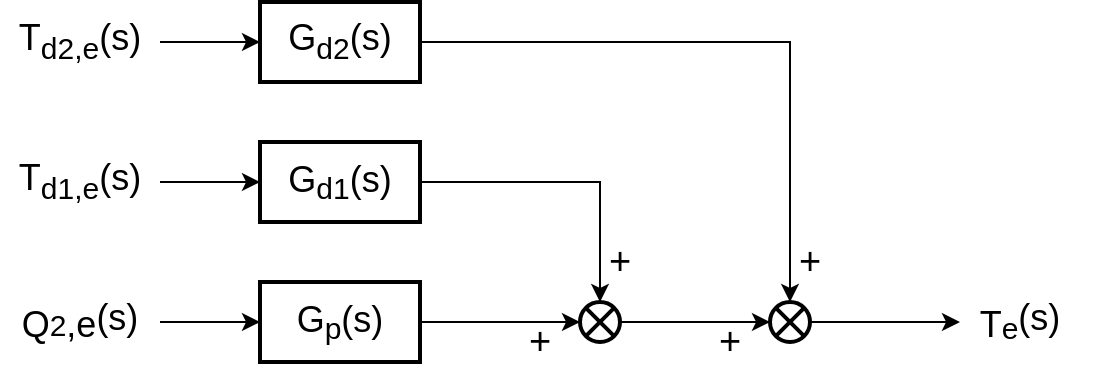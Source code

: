 <mxfile version="14.2.4" type="embed" pages="2">
    <diagram id="QjmBLaI1z3VNnPoLmnMR" name="ページ1">
        <mxGraphModel dx="658" dy="492" grid="1" gridSize="10" guides="1" tooltips="1" connect="1" arrows="1" fold="1" page="1" pageScale="1" pageWidth="850" pageHeight="1100" math="0" shadow="0">
            <root>
                <mxCell id="0"/>
                <mxCell id="1" parent="0"/>
                <mxCell id="9" style="edgeStyle=orthogonalEdgeStyle;rounded=0;orthogonalLoop=1;jettySize=auto;html=1;exitX=1;exitY=0.5;exitDx=0;exitDy=0;entryX=0.5;entryY=0;entryDx=0;entryDy=0;" edge="1" parent="1" source="2" target="6">
                    <mxGeometry relative="1" as="geometry"/>
                </mxCell>
                <mxCell id="2" value="&lt;font style=&quot;font-size: 18px&quot;&gt;G&lt;sub&gt;d2&lt;/sub&gt;(s)&lt;/font&gt;" style="rounded=0;whiteSpace=wrap;html=1;strokeWidth=2;" vertex="1" parent="1">
                    <mxGeometry x="160" y="220" width="80" height="40" as="geometry"/>
                </mxCell>
                <mxCell id="10" style="edgeStyle=orthogonalEdgeStyle;rounded=0;orthogonalLoop=1;jettySize=auto;html=1;exitX=1;exitY=0.5;exitDx=0;exitDy=0;entryX=0.5;entryY=0;entryDx=0;entryDy=0;" edge="1" parent="1" source="3" target="5">
                    <mxGeometry relative="1" as="geometry"/>
                </mxCell>
                <mxCell id="3" value="&lt;font style=&quot;font-size: 18px&quot;&gt;G&lt;/font&gt;&lt;font&gt;&lt;sub style=&quot;font-size: 15px&quot;&gt;d1&lt;/sub&gt;&lt;font style=&quot;font-size: 18px&quot;&gt;(s)&lt;/font&gt;&lt;/font&gt;" style="rounded=0;whiteSpace=wrap;html=1;strokeWidth=2;" vertex="1" parent="1">
                    <mxGeometry x="160" y="290" width="80" height="40" as="geometry"/>
                </mxCell>
                <mxCell id="11" style="edgeStyle=orthogonalEdgeStyle;rounded=0;orthogonalLoop=1;jettySize=auto;html=1;exitX=1;exitY=0.5;exitDx=0;exitDy=0;entryX=0;entryY=0.5;entryDx=0;entryDy=0;" edge="1" parent="1" source="4" target="5">
                    <mxGeometry relative="1" as="geometry"/>
                </mxCell>
                <mxCell id="4" value="&lt;font style=&quot;font-size: 18px&quot;&gt;G&lt;/font&gt;&lt;font&gt;&lt;sub style=&quot;font-size: 15px&quot;&gt;p&lt;/sub&gt;&lt;font style=&quot;font-size: 18px&quot;&gt;(s)&lt;/font&gt;&lt;/font&gt;" style="rounded=0;whiteSpace=wrap;html=1;strokeWidth=2;" vertex="1" parent="1">
                    <mxGeometry x="160" y="360" width="80" height="40" as="geometry"/>
                </mxCell>
                <mxCell id="12" style="edgeStyle=orthogonalEdgeStyle;rounded=0;orthogonalLoop=1;jettySize=auto;html=1;exitX=1;exitY=0.5;exitDx=0;exitDy=0;entryX=0;entryY=0.5;entryDx=0;entryDy=0;" edge="1" parent="1" source="5" target="6">
                    <mxGeometry relative="1" as="geometry"/>
                </mxCell>
                <mxCell id="5" value="" style="shape=sumEllipse;perimeter=ellipsePerimeter;whiteSpace=wrap;html=1;backgroundOutline=1;strokeWidth=2;" vertex="1" parent="1">
                    <mxGeometry x="320" y="370" width="20" height="20" as="geometry"/>
                </mxCell>
                <mxCell id="13" style="edgeStyle=orthogonalEdgeStyle;rounded=0;orthogonalLoop=1;jettySize=auto;html=1;exitX=1;exitY=0.5;exitDx=0;exitDy=0;" edge="1" parent="1" source="6">
                    <mxGeometry relative="1" as="geometry">
                        <mxPoint x="510" y="380" as="targetPoint"/>
                    </mxGeometry>
                </mxCell>
                <mxCell id="6" value="" style="shape=sumEllipse;perimeter=ellipsePerimeter;whiteSpace=wrap;html=1;backgroundOutline=1;strokeWidth=2;" vertex="1" parent="1">
                    <mxGeometry x="415" y="370" width="20" height="20" as="geometry"/>
                </mxCell>
                <mxCell id="21" style="edgeStyle=orthogonalEdgeStyle;rounded=0;orthogonalLoop=1;jettySize=auto;html=1;entryX=0;entryY=0.5;entryDx=0;entryDy=0;" edge="1" parent="1" source="17" target="2">
                    <mxGeometry relative="1" as="geometry"/>
                </mxCell>
                <mxCell id="17" value="&lt;font style=&quot;font-size: 18px&quot;&gt;T&lt;sub&gt;d2,e&lt;/sub&gt;(s)&lt;/font&gt;" style="text;html=1;strokeColor=none;fillColor=none;align=center;verticalAlign=middle;whiteSpace=wrap;rounded=0;" vertex="1" parent="1">
                    <mxGeometry x="30" y="220" width="80" height="40" as="geometry"/>
                </mxCell>
                <mxCell id="22" style="edgeStyle=orthogonalEdgeStyle;rounded=0;orthogonalLoop=1;jettySize=auto;html=1;exitX=1;exitY=0.5;exitDx=0;exitDy=0;entryX=0;entryY=0.5;entryDx=0;entryDy=0;" edge="1" parent="1" source="19" target="3">
                    <mxGeometry relative="1" as="geometry"/>
                </mxCell>
                <mxCell id="19" value="&lt;font style=&quot;font-size: 18px&quot;&gt;T&lt;sub&gt;d1,e&lt;/sub&gt;(s)&lt;/font&gt;" style="text;html=1;strokeColor=none;fillColor=none;align=center;verticalAlign=middle;whiteSpace=wrap;rounded=0;" vertex="1" parent="1">
                    <mxGeometry x="30" y="290" width="80" height="40" as="geometry"/>
                </mxCell>
                <mxCell id="23" style="edgeStyle=orthogonalEdgeStyle;rounded=0;orthogonalLoop=1;jettySize=auto;html=1;exitX=1;exitY=0.5;exitDx=0;exitDy=0;entryX=0;entryY=0.5;entryDx=0;entryDy=0;" edge="1" parent="1" source="20" target="4">
                    <mxGeometry relative="1" as="geometry"/>
                </mxCell>
                <mxCell id="20" value="&lt;font&gt;&lt;sub style=&quot;font-size: 18px&quot;&gt;Q&lt;/sub&gt;&lt;sub&gt;&lt;font style=&quot;font-size: 15px&quot;&gt;2&lt;/font&gt;&lt;/sub&gt;&lt;sub style=&quot;font-size: 18px&quot;&gt;,e&lt;/sub&gt;&lt;span style=&quot;font-size: 18px&quot;&gt;(s)&lt;/span&gt;&lt;/font&gt;" style="text;html=1;strokeColor=none;fillColor=none;align=center;verticalAlign=middle;whiteSpace=wrap;rounded=0;" vertex="1" parent="1">
                    <mxGeometry x="30" y="360" width="80" height="40" as="geometry"/>
                </mxCell>
                <mxCell id="24" value="&lt;font&gt;&lt;sub style=&quot;font-size: 18px&quot;&gt;T&lt;/sub&gt;&lt;span style=&quot;font-size: 18px&quot;&gt;&lt;sub&gt;e&lt;/sub&gt;&lt;/span&gt;&lt;span style=&quot;font-size: 18px&quot;&gt;(s)&lt;/span&gt;&lt;/font&gt;" style="text;html=1;strokeColor=none;fillColor=none;align=center;verticalAlign=middle;whiteSpace=wrap;rounded=0;" vertex="1" parent="1">
                    <mxGeometry x="500" y="360" width="80" height="40" as="geometry"/>
                </mxCell>
                <mxCell id="25" value="&lt;font style=&quot;font-size: 19px&quot;&gt;+&lt;/font&gt;" style="text;html=1;strokeColor=none;fillColor=none;align=center;verticalAlign=middle;whiteSpace=wrap;rounded=0;" vertex="1" parent="1">
                    <mxGeometry x="320" y="340" width="40" height="20" as="geometry"/>
                </mxCell>
                <mxCell id="27" value="&lt;font style=&quot;font-size: 19px&quot;&gt;+&lt;/font&gt;" style="text;html=1;strokeColor=none;fillColor=none;align=center;verticalAlign=middle;whiteSpace=wrap;rounded=0;" vertex="1" parent="1">
                    <mxGeometry x="280" y="380" width="40" height="20" as="geometry"/>
                </mxCell>
                <mxCell id="28" value="&lt;font style=&quot;font-size: 19px&quot;&gt;+&lt;/font&gt;" style="text;html=1;strokeColor=none;fillColor=none;align=center;verticalAlign=middle;whiteSpace=wrap;rounded=0;" vertex="1" parent="1">
                    <mxGeometry x="415" y="340" width="40" height="20" as="geometry"/>
                </mxCell>
                <mxCell id="29" value="&lt;font style=&quot;font-size: 19px&quot;&gt;+&lt;/font&gt;" style="text;html=1;strokeColor=none;fillColor=none;align=center;verticalAlign=middle;whiteSpace=wrap;rounded=0;" vertex="1" parent="1">
                    <mxGeometry x="375" y="380" width="40" height="20" as="geometry"/>
                </mxCell>
            </root>
        </mxGraphModel>
    </diagram>
    <diagram id="-96h5qSTO-wkhizU7NMH" name="ページ2">
        <mxGraphModel dx="658" dy="492" grid="1" gridSize="10" guides="1" tooltips="1" connect="1" arrows="1" fold="1" page="1" pageScale="1" pageWidth="850" pageHeight="1100" math="0" shadow="0">
            <root>
                <mxCell id="25Z5uzJZ2zVdZSDA82PP-0"/>
                <mxCell id="25Z5uzJZ2zVdZSDA82PP-1" parent="25Z5uzJZ2zVdZSDA82PP-0"/>
                <mxCell id="25Z5uzJZ2zVdZSDA82PP-2" style="edgeStyle=orthogonalEdgeStyle;rounded=0;orthogonalLoop=1;jettySize=auto;html=1;exitX=1;exitY=0.5;exitDx=0;exitDy=0;entryX=0.5;entryY=0;entryDx=0;entryDy=0;" edge="1" source="25Z5uzJZ2zVdZSDA82PP-3" target="25Z5uzJZ2zVdZSDA82PP-11" parent="25Z5uzJZ2zVdZSDA82PP-1">
                    <mxGeometry relative="1" as="geometry"/>
                </mxCell>
                <mxCell id="25Z5uzJZ2zVdZSDA82PP-3" value="&lt;font style=&quot;font-size: 18px&quot;&gt;G&lt;sub&gt;d2&lt;/sub&gt;(s)&lt;/font&gt;" style="rounded=0;whiteSpace=wrap;html=1;strokeWidth=2;" vertex="1" parent="25Z5uzJZ2zVdZSDA82PP-1">
                    <mxGeometry x="520" y="180" width="80" height="40" as="geometry"/>
                </mxCell>
                <mxCell id="25Z5uzJZ2zVdZSDA82PP-4" style="edgeStyle=orthogonalEdgeStyle;rounded=0;orthogonalLoop=1;jettySize=auto;html=1;exitX=1;exitY=0.5;exitDx=0;exitDy=0;entryX=0.5;entryY=0;entryDx=0;entryDy=0;" edge="1" source="25Z5uzJZ2zVdZSDA82PP-5" target="25Z5uzJZ2zVdZSDA82PP-9" parent="25Z5uzJZ2zVdZSDA82PP-1">
                    <mxGeometry relative="1" as="geometry"/>
                </mxCell>
                <mxCell id="25Z5uzJZ2zVdZSDA82PP-5" value="&lt;font style=&quot;font-size: 18px&quot;&gt;G&lt;/font&gt;&lt;font&gt;&lt;sub style=&quot;font-size: 15px&quot;&gt;d1&lt;/sub&gt;&lt;font style=&quot;font-size: 18px&quot;&gt;(s)&lt;/font&gt;&lt;/font&gt;" style="rounded=0;whiteSpace=wrap;html=1;strokeWidth=2;" vertex="1" parent="25Z5uzJZ2zVdZSDA82PP-1">
                    <mxGeometry x="520" y="250" width="80" height="40" as="geometry"/>
                </mxCell>
                <mxCell id="25Z5uzJZ2zVdZSDA82PP-6" style="edgeStyle=orthogonalEdgeStyle;rounded=0;orthogonalLoop=1;jettySize=auto;html=1;exitX=1;exitY=0.5;exitDx=0;exitDy=0;entryX=0;entryY=0.5;entryDx=0;entryDy=0;" edge="1" source="25Z5uzJZ2zVdZSDA82PP-7" target="25Z5uzJZ2zVdZSDA82PP-9" parent="25Z5uzJZ2zVdZSDA82PP-1">
                    <mxGeometry relative="1" as="geometry"/>
                </mxCell>
                <mxCell id="25Z5uzJZ2zVdZSDA82PP-7" value="&lt;font style=&quot;font-size: 18px&quot;&gt;G&lt;/font&gt;&lt;font&gt;&lt;sub style=&quot;font-size: 15px&quot;&gt;p&lt;/sub&gt;&lt;font style=&quot;font-size: 18px&quot;&gt;(s)&lt;/font&gt;&lt;/font&gt;" style="rounded=0;whiteSpace=wrap;html=1;strokeWidth=2;" vertex="1" parent="25Z5uzJZ2zVdZSDA82PP-1">
                    <mxGeometry x="520" y="320" width="80" height="40" as="geometry"/>
                </mxCell>
                <mxCell id="25Z5uzJZ2zVdZSDA82PP-8" style="edgeStyle=orthogonalEdgeStyle;rounded=0;orthogonalLoop=1;jettySize=auto;html=1;exitX=1;exitY=0.5;exitDx=0;exitDy=0;entryX=0;entryY=0.5;entryDx=0;entryDy=0;" edge="1" source="25Z5uzJZ2zVdZSDA82PP-9" target="25Z5uzJZ2zVdZSDA82PP-11" parent="25Z5uzJZ2zVdZSDA82PP-1">
                    <mxGeometry relative="1" as="geometry"/>
                </mxCell>
                <mxCell id="25Z5uzJZ2zVdZSDA82PP-9" value="" style="shape=sumEllipse;perimeter=ellipsePerimeter;whiteSpace=wrap;html=1;backgroundOutline=1;strokeWidth=2;" vertex="1" parent="25Z5uzJZ2zVdZSDA82PP-1">
                    <mxGeometry x="640" y="330" width="20" height="20" as="geometry"/>
                </mxCell>
                <mxCell id="25Z5uzJZ2zVdZSDA82PP-10" style="edgeStyle=orthogonalEdgeStyle;rounded=0;orthogonalLoop=1;jettySize=auto;html=1;exitX=1;exitY=0.5;exitDx=0;exitDy=0;" edge="1" source="25Z5uzJZ2zVdZSDA82PP-11" parent="25Z5uzJZ2zVdZSDA82PP-1">
                    <mxGeometry relative="1" as="geometry">
                        <mxPoint x="750" y="340" as="targetPoint"/>
                    </mxGeometry>
                </mxCell>
                <mxCell id="25Z5uzJZ2zVdZSDA82PP-11" value="" style="shape=sumEllipse;perimeter=ellipsePerimeter;whiteSpace=wrap;html=1;backgroundOutline=1;strokeWidth=2;" vertex="1" parent="25Z5uzJZ2zVdZSDA82PP-1">
                    <mxGeometry x="695" y="330" width="20" height="20" as="geometry"/>
                </mxCell>
                <mxCell id="25Z5uzJZ2zVdZSDA82PP-12" style="edgeStyle=orthogonalEdgeStyle;rounded=0;orthogonalLoop=1;jettySize=auto;html=1;entryX=0;entryY=0.5;entryDx=0;entryDy=0;" edge="1" source="25Z5uzJZ2zVdZSDA82PP-13" target="25Z5uzJZ2zVdZSDA82PP-3" parent="25Z5uzJZ2zVdZSDA82PP-1">
                    <mxGeometry relative="1" as="geometry"/>
                </mxCell>
                <mxCell id="25Z5uzJZ2zVdZSDA82PP-13" value="&lt;font style=&quot;font-size: 18px&quot;&gt;T&lt;sub&gt;d2,e&lt;/sub&gt;(s)&lt;/font&gt;" style="text;html=1;strokeColor=none;fillColor=none;align=center;verticalAlign=middle;whiteSpace=wrap;rounded=0;" vertex="1" parent="25Z5uzJZ2zVdZSDA82PP-1">
                    <mxGeometry x="410" y="180" width="80" height="40" as="geometry"/>
                </mxCell>
                <mxCell id="25Z5uzJZ2zVdZSDA82PP-14" style="edgeStyle=orthogonalEdgeStyle;rounded=0;orthogonalLoop=1;jettySize=auto;html=1;exitX=1;exitY=0.5;exitDx=0;exitDy=0;entryX=0;entryY=0.5;entryDx=0;entryDy=0;" edge="1" source="25Z5uzJZ2zVdZSDA82PP-15" target="25Z5uzJZ2zVdZSDA82PP-5" parent="25Z5uzJZ2zVdZSDA82PP-1">
                    <mxGeometry relative="1" as="geometry"/>
                </mxCell>
                <mxCell id="25Z5uzJZ2zVdZSDA82PP-15" value="&lt;font style=&quot;font-size: 18px&quot;&gt;T&lt;sub&gt;d1,e&lt;/sub&gt;(s)&lt;/font&gt;" style="text;html=1;strokeColor=none;fillColor=none;align=center;verticalAlign=middle;whiteSpace=wrap;rounded=0;" vertex="1" parent="25Z5uzJZ2zVdZSDA82PP-1">
                    <mxGeometry x="410" y="250" width="80" height="40" as="geometry"/>
                </mxCell>
                <mxCell id="25Z5uzJZ2zVdZSDA82PP-16" style="edgeStyle=orthogonalEdgeStyle;rounded=0;orthogonalLoop=1;jettySize=auto;html=1;exitX=1;exitY=0.5;exitDx=0;exitDy=0;entryX=0;entryY=0.5;entryDx=0;entryDy=0;" edge="1" source="25Z5uzJZ2zVdZSDA82PP-17" target="25Z5uzJZ2zVdZSDA82PP-7" parent="25Z5uzJZ2zVdZSDA82PP-1">
                    <mxGeometry relative="1" as="geometry"/>
                </mxCell>
                <mxCell id="25Z5uzJZ2zVdZSDA82PP-17" value="&lt;font&gt;&lt;sub style=&quot;font-size: 18px&quot;&gt;Q&lt;/sub&gt;&lt;sub&gt;&lt;font style=&quot;font-size: 15px&quot;&gt;2&lt;/font&gt;&lt;/sub&gt;&lt;sub style=&quot;font-size: 18px&quot;&gt;,e&lt;/sub&gt;&lt;span style=&quot;font-size: 18px&quot;&gt;(s)&lt;/span&gt;&lt;/font&gt;" style="text;html=1;strokeColor=none;fillColor=none;align=center;verticalAlign=middle;whiteSpace=wrap;rounded=0;" vertex="1" parent="25Z5uzJZ2zVdZSDA82PP-1">
                    <mxGeometry x="410" y="320" width="80" height="40" as="geometry"/>
                </mxCell>
                <mxCell id="25Z5uzJZ2zVdZSDA82PP-18" value="&lt;font style=&quot;font-size: 19px&quot;&gt;+&lt;/font&gt;" style="text;html=1;strokeColor=none;fillColor=none;align=center;verticalAlign=middle;whiteSpace=wrap;rounded=0;" vertex="1" parent="25Z5uzJZ2zVdZSDA82PP-1">
                    <mxGeometry x="640" y="300" width="40" height="20" as="geometry"/>
                </mxCell>
                <mxCell id="25Z5uzJZ2zVdZSDA82PP-19" value="&lt;font style=&quot;font-size: 19px&quot;&gt;+&lt;/font&gt;" style="text;html=1;strokeColor=none;fillColor=none;align=center;verticalAlign=middle;whiteSpace=wrap;rounded=0;" vertex="1" parent="25Z5uzJZ2zVdZSDA82PP-1">
                    <mxGeometry x="600" y="340" width="40" height="20" as="geometry"/>
                </mxCell>
                <mxCell id="25Z5uzJZ2zVdZSDA82PP-20" value="&lt;font style=&quot;font-size: 19px&quot;&gt;+&lt;/font&gt;" style="text;html=1;strokeColor=none;fillColor=none;align=center;verticalAlign=middle;whiteSpace=wrap;rounded=0;" vertex="1" parent="25Z5uzJZ2zVdZSDA82PP-1">
                    <mxGeometry x="695" y="300" width="40" height="20" as="geometry"/>
                </mxCell>
                <mxCell id="25Z5uzJZ2zVdZSDA82PP-21" value="&lt;font style=&quot;font-size: 19px&quot;&gt;+&lt;/font&gt;" style="text;html=1;strokeColor=none;fillColor=none;align=center;verticalAlign=middle;whiteSpace=wrap;rounded=0;" vertex="1" parent="25Z5uzJZ2zVdZSDA82PP-1">
                    <mxGeometry x="655" y="340" width="40" height="20" as="geometry"/>
                </mxCell>
                <mxCell id="uAIBwUrKOXXeAgh2EKzZ-0" value="&lt;font&gt;&lt;sub style=&quot;font-size: 18px&quot;&gt;T&lt;/sub&gt;&lt;span style=&quot;font-size: 18px&quot;&gt;&lt;sub&gt;e&lt;/sub&gt;&lt;/span&gt;&lt;span style=&quot;font-size: 18px&quot;&gt;(s)&lt;/span&gt;&lt;/font&gt;" style="text;html=1;strokeColor=none;fillColor=none;align=center;verticalAlign=middle;whiteSpace=wrap;rounded=0;" vertex="1" parent="25Z5uzJZ2zVdZSDA82PP-1">
                    <mxGeometry x="735" y="320" width="80" height="40" as="geometry"/>
                </mxCell>
                <mxCell id="uAIBwUrKOXXeAgh2EKzZ-10" style="edgeStyle=orthogonalEdgeStyle;rounded=0;orthogonalLoop=1;jettySize=auto;html=1;entryX=0.5;entryY=1;entryDx=0;entryDy=0;" edge="1" parent="25Z5uzJZ2zVdZSDA82PP-1" source="uAIBwUrKOXXeAgh2EKzZ-1" target="uAIBwUrKOXXeAgh2EKzZ-4">
                    <mxGeometry relative="1" as="geometry">
                        <mxPoint x="150" y="360" as="targetPoint"/>
                    </mxGeometry>
                </mxCell>
                <mxCell id="uAIBwUrKOXXeAgh2EKzZ-1" value="&lt;font style=&quot;font-size: 18px&quot;&gt;G&lt;/font&gt;&lt;font style=&quot;font-size: 15px&quot;&gt;m&lt;/font&gt;&lt;font&gt;&lt;font style=&quot;font-size: 18px&quot;&gt;(s)&lt;/font&gt;&lt;/font&gt;" style="rounded=0;whiteSpace=wrap;html=1;strokeWidth=2;" vertex="1" parent="25Z5uzJZ2zVdZSDA82PP-1">
                    <mxGeometry x="520" y="390" width="80" height="40" as="geometry"/>
                </mxCell>
                <mxCell id="uAIBwUrKOXXeAgh2EKzZ-5" style="edgeStyle=orthogonalEdgeStyle;rounded=0;orthogonalLoop=1;jettySize=auto;html=1;entryX=0;entryY=0.5;entryDx=0;entryDy=0;" edge="1" parent="25Z5uzJZ2zVdZSDA82PP-1" source="uAIBwUrKOXXeAgh2EKzZ-2" target="25Z5uzJZ2zVdZSDA82PP-17">
                    <mxGeometry relative="1" as="geometry"/>
                </mxCell>
                <mxCell id="uAIBwUrKOXXeAgh2EKzZ-2" value="&lt;font style=&quot;font-size: 18px&quot;&gt;G&lt;/font&gt;&lt;font style=&quot;font-size: 15px&quot;&gt;f&lt;/font&gt;&lt;font&gt;&lt;font style=&quot;font-size: 18px&quot;&gt;(s)&lt;/font&gt;&lt;/font&gt;" style="rounded=0;whiteSpace=wrap;html=1;strokeWidth=2;" vertex="1" parent="25Z5uzJZ2zVdZSDA82PP-1">
                    <mxGeometry x="310" y="320" width="80" height="40" as="geometry"/>
                </mxCell>
                <mxCell id="uAIBwUrKOXXeAgh2EKzZ-6" style="edgeStyle=orthogonalEdgeStyle;rounded=0;orthogonalLoop=1;jettySize=auto;html=1;entryX=0;entryY=0.5;entryDx=0;entryDy=0;" edge="1" parent="25Z5uzJZ2zVdZSDA82PP-1" source="uAIBwUrKOXXeAgh2EKzZ-3" target="uAIBwUrKOXXeAgh2EKzZ-2">
                    <mxGeometry relative="1" as="geometry"/>
                </mxCell>
                <mxCell id="uAIBwUrKOXXeAgh2EKzZ-3" value="&lt;font style=&quot;font-size: 18px&quot;&gt;G&lt;/font&gt;&lt;font style=&quot;font-size: 15px&quot;&gt;e&lt;/font&gt;&lt;font&gt;&lt;font style=&quot;font-size: 18px&quot;&gt;(s)&lt;/font&gt;&lt;/font&gt;" style="rounded=0;whiteSpace=wrap;html=1;strokeWidth=2;" vertex="1" parent="25Z5uzJZ2zVdZSDA82PP-1">
                    <mxGeometry x="200" y="320" width="80" height="40" as="geometry"/>
                </mxCell>
                <mxCell id="uAIBwUrKOXXeAgh2EKzZ-7" style="edgeStyle=orthogonalEdgeStyle;rounded=0;orthogonalLoop=1;jettySize=auto;html=1;exitX=1;exitY=0.5;exitDx=0;exitDy=0;entryX=0;entryY=0.5;entryDx=0;entryDy=0;" edge="1" parent="25Z5uzJZ2zVdZSDA82PP-1" source="uAIBwUrKOXXeAgh2EKzZ-4" target="uAIBwUrKOXXeAgh2EKzZ-3">
                    <mxGeometry relative="1" as="geometry"/>
                </mxCell>
                <mxCell id="uAIBwUrKOXXeAgh2EKzZ-4" value="" style="shape=sumEllipse;perimeter=ellipsePerimeter;whiteSpace=wrap;html=1;backgroundOutline=1;strokeWidth=2;" vertex="1" parent="25Z5uzJZ2zVdZSDA82PP-1">
                    <mxGeometry x="160" y="330" width="20" height="20" as="geometry"/>
                </mxCell>
                <mxCell id="uAIBwUrKOXXeAgh2EKzZ-9" value="" style="endArrow=classic;html=1;entryX=1;entryY=0.5;entryDx=0;entryDy=0;rounded=0;" edge="1" parent="25Z5uzJZ2zVdZSDA82PP-1" target="uAIBwUrKOXXeAgh2EKzZ-1">
                    <mxGeometry width="50" height="50" relative="1" as="geometry">
                        <mxPoint x="730" y="340" as="sourcePoint"/>
                        <mxPoint x="630" y="230" as="targetPoint"/>
                        <Array as="points">
                            <mxPoint x="730" y="410"/>
                        </Array>
                    </mxGeometry>
                </mxCell>
                <mxCell id="uAIBwUrKOXXeAgh2EKzZ-12" style="edgeStyle=orthogonalEdgeStyle;rounded=0;orthogonalLoop=1;jettySize=auto;html=1;entryX=0;entryY=0.5;entryDx=0;entryDy=0;" edge="1" parent="25Z5uzJZ2zVdZSDA82PP-1" source="uAIBwUrKOXXeAgh2EKzZ-11" target="uAIBwUrKOXXeAgh2EKzZ-4">
                    <mxGeometry relative="1" as="geometry"/>
                </mxCell>
                <mxCell id="uAIBwUrKOXXeAgh2EKzZ-11" value="&lt;font&gt;&lt;span style=&quot;font-size: 18px&quot;&gt;Y&lt;sub&gt;set,e&lt;/sub&gt;&lt;/span&gt;&lt;span style=&quot;font-size: 18px&quot;&gt;(s)&lt;/span&gt;&lt;/font&gt;" style="text;html=1;strokeColor=none;fillColor=none;align=center;verticalAlign=middle;whiteSpace=wrap;rounded=0;" vertex="1" parent="25Z5uzJZ2zVdZSDA82PP-1">
                    <mxGeometry x="50" y="320" width="80" height="40" as="geometry"/>
                </mxCell>
                <mxCell id="uAIBwUrKOXXeAgh2EKzZ-13" value="&lt;font style=&quot;font-size: 19px&quot;&gt;+&lt;/font&gt;" style="text;html=1;strokeColor=none;fillColor=none;align=center;verticalAlign=middle;whiteSpace=wrap;rounded=0;" vertex="1" parent="25Z5uzJZ2zVdZSDA82PP-1">
                    <mxGeometry x="120" y="340" width="40" height="20" as="geometry"/>
                </mxCell>
                <mxCell id="uAIBwUrKOXXeAgh2EKzZ-14" value="&lt;span style=&quot;font-size: 19px&quot;&gt;-&lt;/span&gt;" style="text;html=1;strokeColor=none;fillColor=none;align=center;verticalAlign=middle;whiteSpace=wrap;rounded=0;" vertex="1" parent="25Z5uzJZ2zVdZSDA82PP-1">
                    <mxGeometry x="160" y="360" width="40" height="20" as="geometry"/>
                </mxCell>
                <mxCell id="uAIBwUrKOXXeAgh2EKzZ-15" value="&lt;font&gt;&lt;span style=&quot;font-size: 18px&quot;&gt;Y&lt;sub&gt;e&lt;/sub&gt;&lt;/span&gt;&lt;span style=&quot;font-size: 18px&quot;&gt;(s)&lt;/span&gt;&lt;/font&gt;" style="text;html=1;strokeColor=none;fillColor=none;align=center;verticalAlign=middle;whiteSpace=wrap;rounded=0;" vertex="1" parent="25Z5uzJZ2zVdZSDA82PP-1">
                    <mxGeometry x="390" y="410" width="80" height="40" as="geometry"/>
                </mxCell>
            </root>
        </mxGraphModel>
    </diagram>
</mxfile>